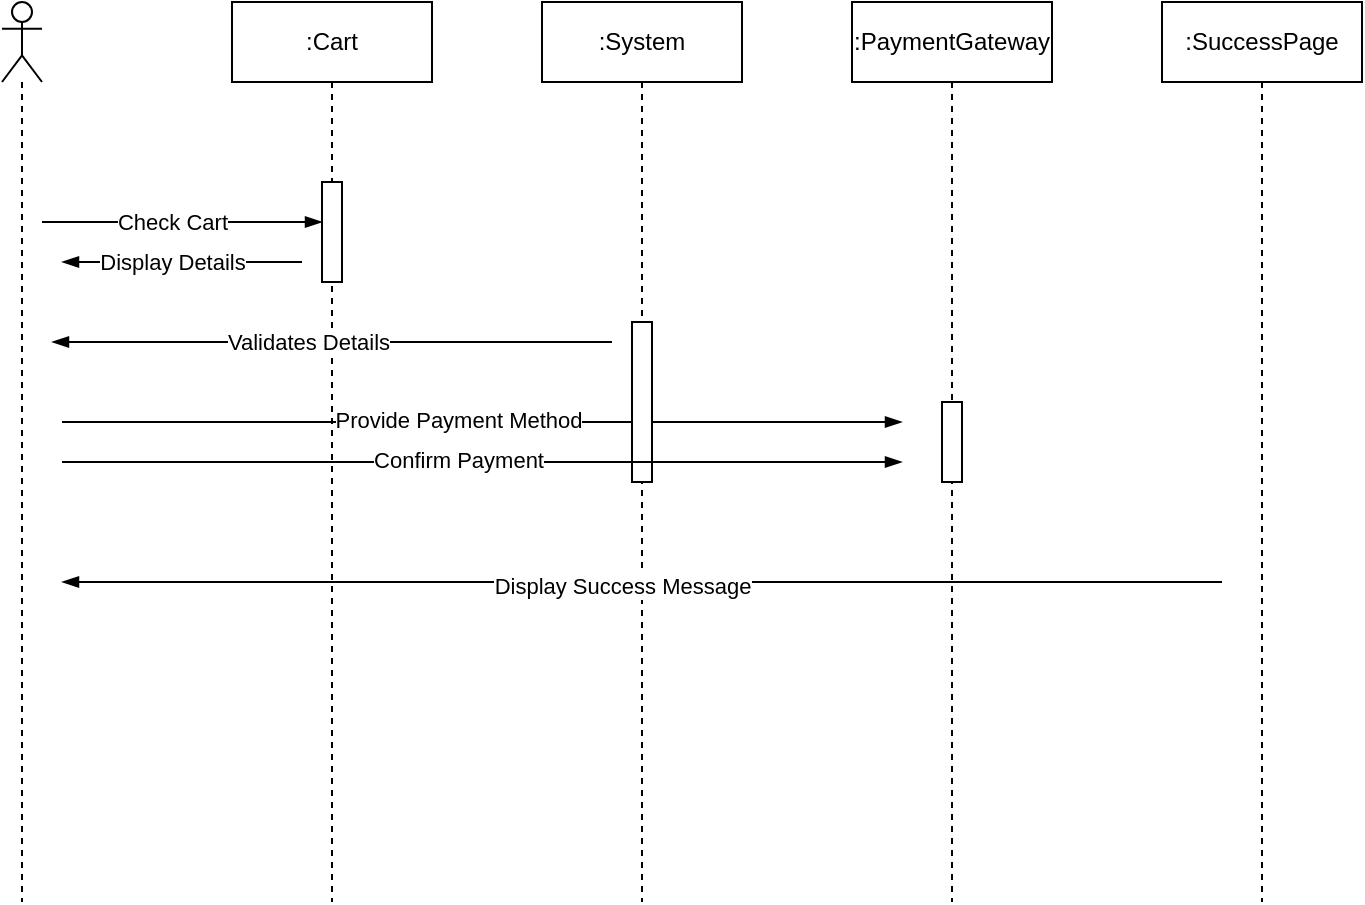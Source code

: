 <mxfile>
    <diagram id="bB7ox-jFUcP792Msq0Tw" name="Page-1">
        <mxGraphModel dx="1038" dy="594" grid="1" gridSize="10" guides="1" tooltips="1" connect="1" arrows="1" fold="1" page="1" pageScale="1" pageWidth="850" pageHeight="1100" math="0" shadow="0">
            <root>
                <mxCell id="0"/>
                <mxCell id="1" parent="0"/>
                <mxCell id="3" value="" style="shape=umlLifeline;participant=umlActor;perimeter=lifelinePerimeter;whiteSpace=wrap;html=1;container=1;collapsible=0;recursiveResize=0;verticalAlign=top;spacingTop=36;outlineConnect=0;" parent="1" vertex="1">
                    <mxGeometry x="70" y="70" width="20" height="450" as="geometry"/>
                </mxCell>
                <mxCell id="4" value=":Cart" style="shape=umlLifeline;perimeter=lifelinePerimeter;whiteSpace=wrap;html=1;container=1;collapsible=0;recursiveResize=0;outlineConnect=0;" parent="1" vertex="1">
                    <mxGeometry x="185" y="70" width="100" height="450" as="geometry"/>
                </mxCell>
                <mxCell id="11" value="" style="edgeStyle=elbowEdgeStyle;fontSize=12;html=1;endArrow=blockThin;endFill=1;" parent="4" edge="1">
                    <mxGeometry width="160" relative="1" as="geometry">
                        <mxPoint x="-95" y="110" as="sourcePoint"/>
                        <mxPoint x="45" y="110" as="targetPoint"/>
                    </mxGeometry>
                </mxCell>
                <mxCell id="13" value="Check Cart" style="edgeLabel;html=1;align=center;verticalAlign=middle;resizable=0;points=[];" parent="11" vertex="1" connectable="0">
                    <mxGeometry x="-0.075" relative="1" as="geometry">
                        <mxPoint as="offset"/>
                    </mxGeometry>
                </mxCell>
                <mxCell id="14" value="" style="edgeStyle=elbowEdgeStyle;fontSize=12;html=1;endArrow=blockThin;endFill=1;" parent="4" edge="1">
                    <mxGeometry width="160" relative="1" as="geometry">
                        <mxPoint x="35" y="130" as="sourcePoint"/>
                        <mxPoint x="-85" y="130" as="targetPoint"/>
                    </mxGeometry>
                </mxCell>
                <mxCell id="16" value="Display Details" style="edgeLabel;html=1;align=center;verticalAlign=middle;resizable=0;points=[];" parent="14" vertex="1" connectable="0">
                    <mxGeometry x="0.087" relative="1" as="geometry">
                        <mxPoint as="offset"/>
                    </mxGeometry>
                </mxCell>
                <mxCell id="26" value="" style="html=1;points=[];perimeter=orthogonalPerimeter;" parent="4" vertex="1">
                    <mxGeometry x="45" y="90" width="10" height="50" as="geometry"/>
                </mxCell>
                <mxCell id="5" value=":System" style="shape=umlLifeline;perimeter=lifelinePerimeter;whiteSpace=wrap;html=1;container=1;collapsible=0;recursiveResize=0;outlineConnect=0;" parent="1" vertex="1">
                    <mxGeometry x="340" y="70" width="100" height="450" as="geometry"/>
                </mxCell>
                <mxCell id="20" value="" style="edgeStyle=elbowEdgeStyle;fontSize=12;html=1;endArrow=blockThin;endFill=1;" parent="5" edge="1">
                    <mxGeometry width="160" relative="1" as="geometry">
                        <mxPoint x="-240" y="210" as="sourcePoint"/>
                        <mxPoint x="180" y="210" as="targetPoint"/>
                    </mxGeometry>
                </mxCell>
                <mxCell id="21" value="Provide Payment Method" style="edgeLabel;html=1;align=center;verticalAlign=middle;resizable=0;points=[];" parent="20" vertex="1" connectable="0">
                    <mxGeometry x="-0.059" y="1" relative="1" as="geometry">
                        <mxPoint as="offset"/>
                    </mxGeometry>
                </mxCell>
                <mxCell id="27" value="" style="html=1;points=[];perimeter=orthogonalPerimeter;" parent="5" vertex="1">
                    <mxGeometry x="45" y="160" width="10" height="80" as="geometry"/>
                </mxCell>
                <mxCell id="8" value=":PaymentGateway" style="shape=umlLifeline;perimeter=lifelinePerimeter;whiteSpace=wrap;html=1;container=1;collapsible=0;recursiveResize=0;outlineConnect=0;" parent="1" vertex="1">
                    <mxGeometry x="495" y="70" width="100" height="450" as="geometry"/>
                </mxCell>
                <mxCell id="28" value="" style="html=1;points=[];perimeter=orthogonalPerimeter;" parent="8" vertex="1">
                    <mxGeometry x="45" y="200" width="10" height="40" as="geometry"/>
                </mxCell>
                <mxCell id="9" value=":SuccessPage" style="shape=umlLifeline;perimeter=lifelinePerimeter;whiteSpace=wrap;html=1;container=1;collapsible=0;recursiveResize=0;outlineConnect=0;" parent="1" vertex="1">
                    <mxGeometry x="650" y="70" width="100" height="450" as="geometry"/>
                </mxCell>
                <mxCell id="18" value="" style="edgeStyle=elbowEdgeStyle;fontSize=12;html=1;endArrow=blockThin;endFill=1;" parent="1" edge="1">
                    <mxGeometry width="160" relative="1" as="geometry">
                        <mxPoint x="375" y="240" as="sourcePoint"/>
                        <mxPoint x="95" y="240" as="targetPoint"/>
                    </mxGeometry>
                </mxCell>
                <mxCell id="19" value="Validates Details" style="edgeLabel;html=1;align=center;verticalAlign=middle;resizable=0;points=[];" parent="18" vertex="1" connectable="0">
                    <mxGeometry x="0.087" relative="1" as="geometry">
                        <mxPoint as="offset"/>
                    </mxGeometry>
                </mxCell>
                <mxCell id="22" value="" style="edgeStyle=elbowEdgeStyle;fontSize=12;html=1;endArrow=blockThin;endFill=1;" parent="1" edge="1">
                    <mxGeometry width="160" relative="1" as="geometry">
                        <mxPoint x="100" y="300" as="sourcePoint"/>
                        <mxPoint x="520" y="300" as="targetPoint"/>
                    </mxGeometry>
                </mxCell>
                <mxCell id="23" value="Confirm Payment" style="edgeLabel;html=1;align=center;verticalAlign=middle;resizable=0;points=[];" parent="22" vertex="1" connectable="0">
                    <mxGeometry x="-0.059" y="1" relative="1" as="geometry">
                        <mxPoint as="offset"/>
                    </mxGeometry>
                </mxCell>
                <mxCell id="24" value="" style="edgeStyle=elbowEdgeStyle;fontSize=12;html=1;endArrow=blockThin;endFill=1;" parent="1" edge="1">
                    <mxGeometry width="160" relative="1" as="geometry">
                        <mxPoint x="680" y="360" as="sourcePoint"/>
                        <mxPoint x="100" y="360" as="targetPoint"/>
                    </mxGeometry>
                </mxCell>
                <mxCell id="25" value="Display Success Message" style="edgeLabel;html=1;align=center;verticalAlign=middle;resizable=0;points=[];" parent="24" vertex="1" connectable="0">
                    <mxGeometry x="-0.035" y="2" relative="1" as="geometry">
                        <mxPoint x="-20" as="offset"/>
                    </mxGeometry>
                </mxCell>
            </root>
        </mxGraphModel>
    </diagram>
</mxfile>
